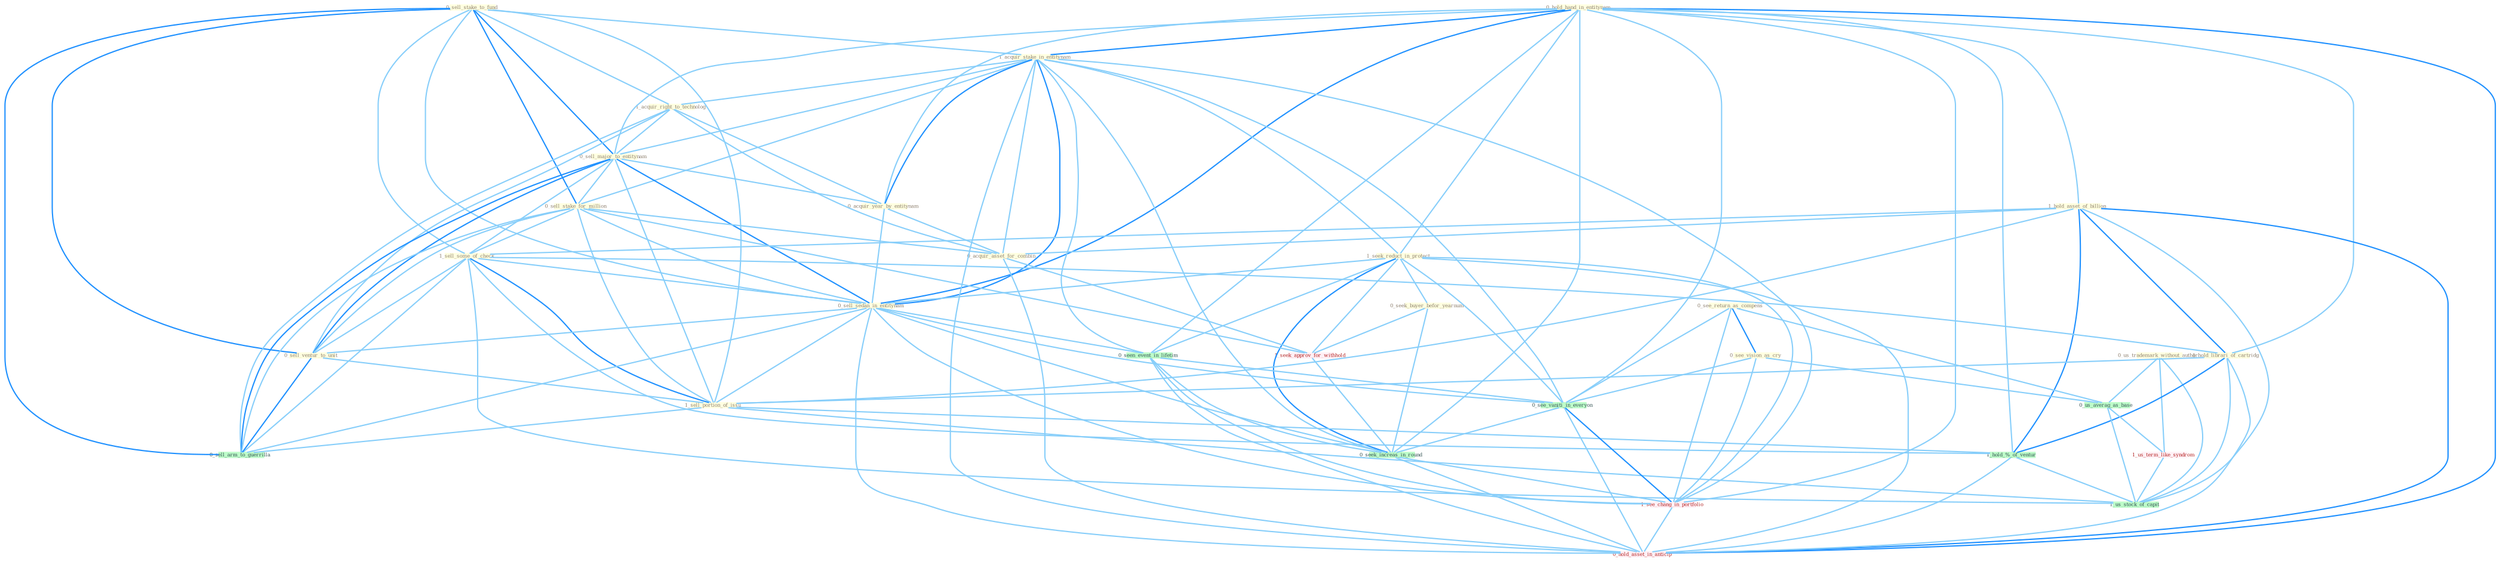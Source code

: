 Graph G{ 
    node
    [shape=polygon,style=filled,width=.5,height=.06,color="#BDFCC9",fixedsize=true,fontsize=4,
    fontcolor="#2f4f4f"];
    {node
    [color="#ffffe0", fontcolor="#8b7d6b"] "0_sell_stake_to_fund " "0_hold_hand_in_entitynam " "1_acquir_stake_in_entitynam " "1_acquir_right_to_technolog " "1_seek_reduct_in_protect " "0_sell_major_to_entitynam " "0_us_trademark_without_author " "1_hold_asset_of_billion " "0_sell_stake_for_million " "1_sell_some_of_check " "0_see_return_as_compens " "0_seek_buyer_befor_yearnum " "0_acquir_year_by_entitynam " "0_sell_sedan_in_entitynam " "1_hold_librari_of_cartridg " "0_see_vision_as_cry " "0_acquir_asset_for_combin " "0_sell_ventur_to_unit " "1_sell_portion_of_issu "}
{node [color="#fff0f5", fontcolor="#b22222"] "1_us_term_like_syndrom " "1_seek_approv_for_withhold " "1_see_chang_in_portfolio " "0_hold_asset_in_anticip "}
edge [color="#B0E2FF"];

	"0_sell_stake_to_fund " -- "1_acquir_stake_in_entitynam " [w="1", color="#87cefa" ];
	"0_sell_stake_to_fund " -- "1_acquir_right_to_technolog " [w="1", color="#87cefa" ];
	"0_sell_stake_to_fund " -- "0_sell_major_to_entitynam " [w="2", color="#1e90ff" , len=0.8];
	"0_sell_stake_to_fund " -- "0_sell_stake_for_million " [w="2", color="#1e90ff" , len=0.8];
	"0_sell_stake_to_fund " -- "1_sell_some_of_check " [w="1", color="#87cefa" ];
	"0_sell_stake_to_fund " -- "0_sell_sedan_in_entitynam " [w="1", color="#87cefa" ];
	"0_sell_stake_to_fund " -- "0_sell_ventur_to_unit " [w="2", color="#1e90ff" , len=0.8];
	"0_sell_stake_to_fund " -- "1_sell_portion_of_issu " [w="1", color="#87cefa" ];
	"0_sell_stake_to_fund " -- "0_sell_arm_to_guerrilla " [w="2", color="#1e90ff" , len=0.8];
	"0_hold_hand_in_entitynam " -- "1_acquir_stake_in_entitynam " [w="2", color="#1e90ff" , len=0.8];
	"0_hold_hand_in_entitynam " -- "1_seek_reduct_in_protect " [w="1", color="#87cefa" ];
	"0_hold_hand_in_entitynam " -- "0_sell_major_to_entitynam " [w="1", color="#87cefa" ];
	"0_hold_hand_in_entitynam " -- "1_hold_asset_of_billion " [w="1", color="#87cefa" ];
	"0_hold_hand_in_entitynam " -- "0_acquir_year_by_entitynam " [w="1", color="#87cefa" ];
	"0_hold_hand_in_entitynam " -- "0_sell_sedan_in_entitynam " [w="2", color="#1e90ff" , len=0.8];
	"0_hold_hand_in_entitynam " -- "1_hold_librari_of_cartridg " [w="1", color="#87cefa" ];
	"0_hold_hand_in_entitynam " -- "0_seen_event_in_lifetim " [w="1", color="#87cefa" ];
	"0_hold_hand_in_entitynam " -- "1_hold_%_of_ventur " [w="1", color="#87cefa" ];
	"0_hold_hand_in_entitynam " -- "0_see_vaniti_in_everyon " [w="1", color="#87cefa" ];
	"0_hold_hand_in_entitynam " -- "0_seek_increas_in_round " [w="1", color="#87cefa" ];
	"0_hold_hand_in_entitynam " -- "1_see_chang_in_portfolio " [w="1", color="#87cefa" ];
	"0_hold_hand_in_entitynam " -- "0_hold_asset_in_anticip " [w="2", color="#1e90ff" , len=0.8];
	"1_acquir_stake_in_entitynam " -- "1_acquir_right_to_technolog " [w="1", color="#87cefa" ];
	"1_acquir_stake_in_entitynam " -- "1_seek_reduct_in_protect " [w="1", color="#87cefa" ];
	"1_acquir_stake_in_entitynam " -- "0_sell_major_to_entitynam " [w="1", color="#87cefa" ];
	"1_acquir_stake_in_entitynam " -- "0_sell_stake_for_million " [w="1", color="#87cefa" ];
	"1_acquir_stake_in_entitynam " -- "0_acquir_year_by_entitynam " [w="2", color="#1e90ff" , len=0.8];
	"1_acquir_stake_in_entitynam " -- "0_sell_sedan_in_entitynam " [w="2", color="#1e90ff" , len=0.8];
	"1_acquir_stake_in_entitynam " -- "0_acquir_asset_for_combin " [w="1", color="#87cefa" ];
	"1_acquir_stake_in_entitynam " -- "0_seen_event_in_lifetim " [w="1", color="#87cefa" ];
	"1_acquir_stake_in_entitynam " -- "0_see_vaniti_in_everyon " [w="1", color="#87cefa" ];
	"1_acquir_stake_in_entitynam " -- "0_seek_increas_in_round " [w="1", color="#87cefa" ];
	"1_acquir_stake_in_entitynam " -- "1_see_chang_in_portfolio " [w="1", color="#87cefa" ];
	"1_acquir_stake_in_entitynam " -- "0_hold_asset_in_anticip " [w="1", color="#87cefa" ];
	"1_acquir_right_to_technolog " -- "0_sell_major_to_entitynam " [w="1", color="#87cefa" ];
	"1_acquir_right_to_technolog " -- "0_acquir_year_by_entitynam " [w="1", color="#87cefa" ];
	"1_acquir_right_to_technolog " -- "0_acquir_asset_for_combin " [w="1", color="#87cefa" ];
	"1_acquir_right_to_technolog " -- "0_sell_ventur_to_unit " [w="1", color="#87cefa" ];
	"1_acquir_right_to_technolog " -- "0_sell_arm_to_guerrilla " [w="1", color="#87cefa" ];
	"1_seek_reduct_in_protect " -- "0_seek_buyer_befor_yearnum " [w="1", color="#87cefa" ];
	"1_seek_reduct_in_protect " -- "0_sell_sedan_in_entitynam " [w="1", color="#87cefa" ];
	"1_seek_reduct_in_protect " -- "0_seen_event_in_lifetim " [w="1", color="#87cefa" ];
	"1_seek_reduct_in_protect " -- "1_seek_approv_for_withhold " [w="1", color="#87cefa" ];
	"1_seek_reduct_in_protect " -- "0_see_vaniti_in_everyon " [w="1", color="#87cefa" ];
	"1_seek_reduct_in_protect " -- "0_seek_increas_in_round " [w="2", color="#1e90ff" , len=0.8];
	"1_seek_reduct_in_protect " -- "1_see_chang_in_portfolio " [w="1", color="#87cefa" ];
	"1_seek_reduct_in_protect " -- "0_hold_asset_in_anticip " [w="1", color="#87cefa" ];
	"0_sell_major_to_entitynam " -- "0_sell_stake_for_million " [w="1", color="#87cefa" ];
	"0_sell_major_to_entitynam " -- "1_sell_some_of_check " [w="1", color="#87cefa" ];
	"0_sell_major_to_entitynam " -- "0_acquir_year_by_entitynam " [w="1", color="#87cefa" ];
	"0_sell_major_to_entitynam " -- "0_sell_sedan_in_entitynam " [w="2", color="#1e90ff" , len=0.8];
	"0_sell_major_to_entitynam " -- "0_sell_ventur_to_unit " [w="2", color="#1e90ff" , len=0.8];
	"0_sell_major_to_entitynam " -- "1_sell_portion_of_issu " [w="1", color="#87cefa" ];
	"0_sell_major_to_entitynam " -- "0_sell_arm_to_guerrilla " [w="2", color="#1e90ff" , len=0.8];
	"0_us_trademark_without_author " -- "0_us_averag_as_base " [w="1", color="#87cefa" ];
	"0_us_trademark_without_author " -- "1_us_term_like_syndrom " [w="1", color="#87cefa" ];
	"0_us_trademark_without_author " -- "1_us_stock_of_capit " [w="1", color="#87cefa" ];
	"1_hold_asset_of_billion " -- "1_sell_some_of_check " [w="1", color="#87cefa" ];
	"1_hold_asset_of_billion " -- "1_hold_librari_of_cartridg " [w="2", color="#1e90ff" , len=0.8];
	"1_hold_asset_of_billion " -- "0_acquir_asset_for_combin " [w="1", color="#87cefa" ];
	"1_hold_asset_of_billion " -- "1_sell_portion_of_issu " [w="1", color="#87cefa" ];
	"1_hold_asset_of_billion " -- "1_hold_%_of_ventur " [w="2", color="#1e90ff" , len=0.8];
	"1_hold_asset_of_billion " -- "1_us_stock_of_capit " [w="1", color="#87cefa" ];
	"1_hold_asset_of_billion " -- "0_hold_asset_in_anticip " [w="2", color="#1e90ff" , len=0.8];
	"0_sell_stake_for_million " -- "1_sell_some_of_check " [w="1", color="#87cefa" ];
	"0_sell_stake_for_million " -- "0_sell_sedan_in_entitynam " [w="1", color="#87cefa" ];
	"0_sell_stake_for_million " -- "0_acquir_asset_for_combin " [w="1", color="#87cefa" ];
	"0_sell_stake_for_million " -- "0_sell_ventur_to_unit " [w="1", color="#87cefa" ];
	"0_sell_stake_for_million " -- "1_sell_portion_of_issu " [w="1", color="#87cefa" ];
	"0_sell_stake_for_million " -- "1_seek_approv_for_withhold " [w="1", color="#87cefa" ];
	"0_sell_stake_for_million " -- "0_sell_arm_to_guerrilla " [w="1", color="#87cefa" ];
	"1_sell_some_of_check " -- "0_sell_sedan_in_entitynam " [w="1", color="#87cefa" ];
	"1_sell_some_of_check " -- "1_hold_librari_of_cartridg " [w="1", color="#87cefa" ];
	"1_sell_some_of_check " -- "0_sell_ventur_to_unit " [w="1", color="#87cefa" ];
	"1_sell_some_of_check " -- "1_sell_portion_of_issu " [w="2", color="#1e90ff" , len=0.8];
	"1_sell_some_of_check " -- "1_hold_%_of_ventur " [w="1", color="#87cefa" ];
	"1_sell_some_of_check " -- "0_sell_arm_to_guerrilla " [w="1", color="#87cefa" ];
	"1_sell_some_of_check " -- "1_us_stock_of_capit " [w="1", color="#87cefa" ];
	"0_see_return_as_compens " -- "0_see_vision_as_cry " [w="2", color="#1e90ff" , len=0.8];
	"0_see_return_as_compens " -- "0_us_averag_as_base " [w="1", color="#87cefa" ];
	"0_see_return_as_compens " -- "0_see_vaniti_in_everyon " [w="1", color="#87cefa" ];
	"0_see_return_as_compens " -- "1_see_chang_in_portfolio " [w="1", color="#87cefa" ];
	"0_seek_buyer_befor_yearnum " -- "1_seek_approv_for_withhold " [w="1", color="#87cefa" ];
	"0_seek_buyer_befor_yearnum " -- "0_seek_increas_in_round " [w="1", color="#87cefa" ];
	"0_acquir_year_by_entitynam " -- "0_sell_sedan_in_entitynam " [w="1", color="#87cefa" ];
	"0_acquir_year_by_entitynam " -- "0_acquir_asset_for_combin " [w="1", color="#87cefa" ];
	"0_sell_sedan_in_entitynam " -- "0_sell_ventur_to_unit " [w="1", color="#87cefa" ];
	"0_sell_sedan_in_entitynam " -- "1_sell_portion_of_issu " [w="1", color="#87cefa" ];
	"0_sell_sedan_in_entitynam " -- "0_seen_event_in_lifetim " [w="1", color="#87cefa" ];
	"0_sell_sedan_in_entitynam " -- "0_see_vaniti_in_everyon " [w="1", color="#87cefa" ];
	"0_sell_sedan_in_entitynam " -- "0_sell_arm_to_guerrilla " [w="1", color="#87cefa" ];
	"0_sell_sedan_in_entitynam " -- "0_seek_increas_in_round " [w="1", color="#87cefa" ];
	"0_sell_sedan_in_entitynam " -- "1_see_chang_in_portfolio " [w="1", color="#87cefa" ];
	"0_sell_sedan_in_entitynam " -- "0_hold_asset_in_anticip " [w="1", color="#87cefa" ];
	"1_hold_librari_of_cartridg " -- "1_sell_portion_of_issu " [w="1", color="#87cefa" ];
	"1_hold_librari_of_cartridg " -- "1_hold_%_of_ventur " [w="2", color="#1e90ff" , len=0.8];
	"1_hold_librari_of_cartridg " -- "1_us_stock_of_capit " [w="1", color="#87cefa" ];
	"1_hold_librari_of_cartridg " -- "0_hold_asset_in_anticip " [w="1", color="#87cefa" ];
	"0_see_vision_as_cry " -- "0_us_averag_as_base " [w="1", color="#87cefa" ];
	"0_see_vision_as_cry " -- "0_see_vaniti_in_everyon " [w="1", color="#87cefa" ];
	"0_see_vision_as_cry " -- "1_see_chang_in_portfolio " [w="1", color="#87cefa" ];
	"0_acquir_asset_for_combin " -- "1_seek_approv_for_withhold " [w="1", color="#87cefa" ];
	"0_acquir_asset_for_combin " -- "0_hold_asset_in_anticip " [w="1", color="#87cefa" ];
	"0_sell_ventur_to_unit " -- "1_sell_portion_of_issu " [w="1", color="#87cefa" ];
	"0_sell_ventur_to_unit " -- "0_sell_arm_to_guerrilla " [w="2", color="#1e90ff" , len=0.8];
	"1_sell_portion_of_issu " -- "1_hold_%_of_ventur " [w="1", color="#87cefa" ];
	"1_sell_portion_of_issu " -- "0_sell_arm_to_guerrilla " [w="1", color="#87cefa" ];
	"1_sell_portion_of_issu " -- "1_us_stock_of_capit " [w="1", color="#87cefa" ];
	"0_seen_event_in_lifetim " -- "0_see_vaniti_in_everyon " [w="1", color="#87cefa" ];
	"0_seen_event_in_lifetim " -- "0_seek_increas_in_round " [w="1", color="#87cefa" ];
	"0_seen_event_in_lifetim " -- "1_see_chang_in_portfolio " [w="1", color="#87cefa" ];
	"0_seen_event_in_lifetim " -- "0_hold_asset_in_anticip " [w="1", color="#87cefa" ];
	"0_us_averag_as_base " -- "1_us_term_like_syndrom " [w="1", color="#87cefa" ];
	"0_us_averag_as_base " -- "1_us_stock_of_capit " [w="1", color="#87cefa" ];
	"1_us_term_like_syndrom " -- "1_us_stock_of_capit " [w="1", color="#87cefa" ];
	"1_seek_approv_for_withhold " -- "0_seek_increas_in_round " [w="1", color="#87cefa" ];
	"1_hold_%_of_ventur " -- "1_us_stock_of_capit " [w="1", color="#87cefa" ];
	"1_hold_%_of_ventur " -- "0_hold_asset_in_anticip " [w="1", color="#87cefa" ];
	"0_see_vaniti_in_everyon " -- "0_seek_increas_in_round " [w="1", color="#87cefa" ];
	"0_see_vaniti_in_everyon " -- "1_see_chang_in_portfolio " [w="2", color="#1e90ff" , len=0.8];
	"0_see_vaniti_in_everyon " -- "0_hold_asset_in_anticip " [w="1", color="#87cefa" ];
	"0_seek_increas_in_round " -- "1_see_chang_in_portfolio " [w="1", color="#87cefa" ];
	"0_seek_increas_in_round " -- "0_hold_asset_in_anticip " [w="1", color="#87cefa" ];
	"1_see_chang_in_portfolio " -- "0_hold_asset_in_anticip " [w="1", color="#87cefa" ];
}